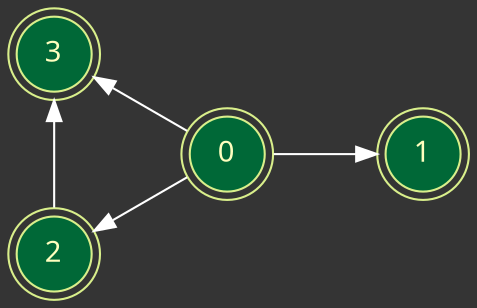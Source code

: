 digraph G {
	bgcolor="#343434";
	layout=circo;
	2->3[ color=white ];
	0->1[ color=white ];
	0->2[ color=white ];
	0->3[ color=white ];
	0 [ color=7, colorscheme=rdylgn11, fillcolor=11, fontcolor=6, fontname="Migu 1M", shape=doublecircle, style="solid,filled" ];
	1 [ color=7, colorscheme=rdylgn11, fillcolor=11, fontcolor=6, fontname="Migu 1M", shape=doublecircle, style="solid,filled" ];
	2 [ color=7, colorscheme=rdylgn11, fillcolor=11, fontcolor=6, fontname="Migu 1M", shape=doublecircle, style="solid,filled" ];
	3 [ color=7, colorscheme=rdylgn11, fillcolor=11, fontcolor=6, fontname="Migu 1M", shape=doublecircle, style="solid,filled" ];

}
